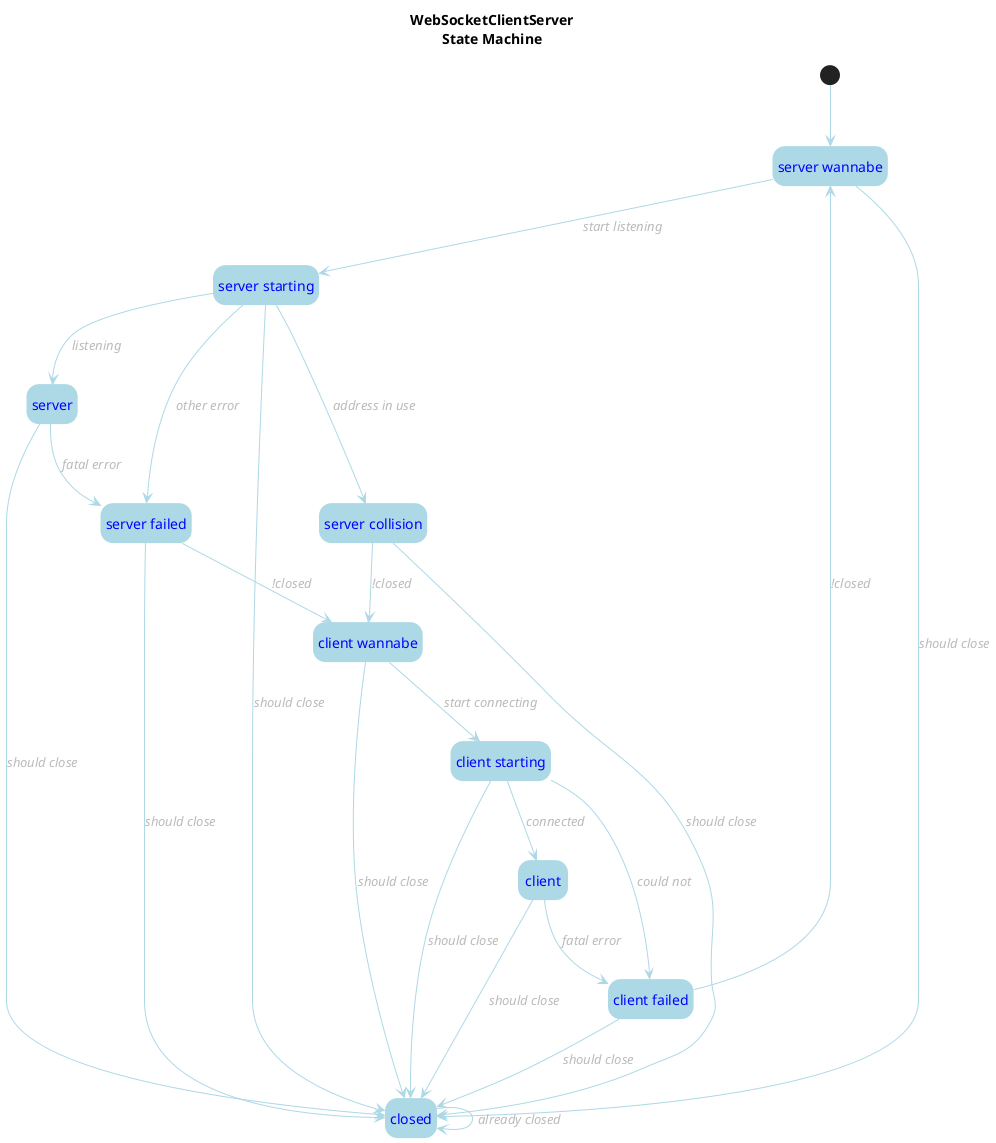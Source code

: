 @startuml
hide empty description
skinparam ArrowFontColor #bbb
skinparam ArrowFontStyle italic
skinparam ArrowColor lightblue
skinparam StateFontColor blue
skinparam StateBackgroundColor lightblue
skinparam StateBorderColor none
title "WebSocketClientServer\nState Machine"
state "server wannabe" as server_wannabe
state "server starting" as server_starting
state "server collision" as server_collision
state "server failed" as server_failed
state "client wannabe" as client_wannabe
state "client starting" as client_starting
state "client failed" as client_failed
[*] --> server_wannabe
server_wannabe --> server_starting: start listening
server_wannabe --> closed: should close
server_starting --> server_collision: address in use
server_starting --> server: listening
server_starting --> server_failed: other error
server_starting --> closed: should close
server_collision --> client_wannabe: !closed
server_collision --> closed: should close
server --> server_failed: fatal error
server --> closed: should close
server_failed --> client_wannabe: !closed
server_failed --> closed: should close
client_wannabe --> client_starting: start connecting
client_wannabe --> closed: should close
client_starting --> client: connected
client_starting --> client_failed: could not
client_starting --> closed: should close
client --> client_failed: fatal error
client --> closed: should close
client_failed --> server_wannabe: !closed
client_failed --> closed: should close
closed --> closed: already closed
@enduml